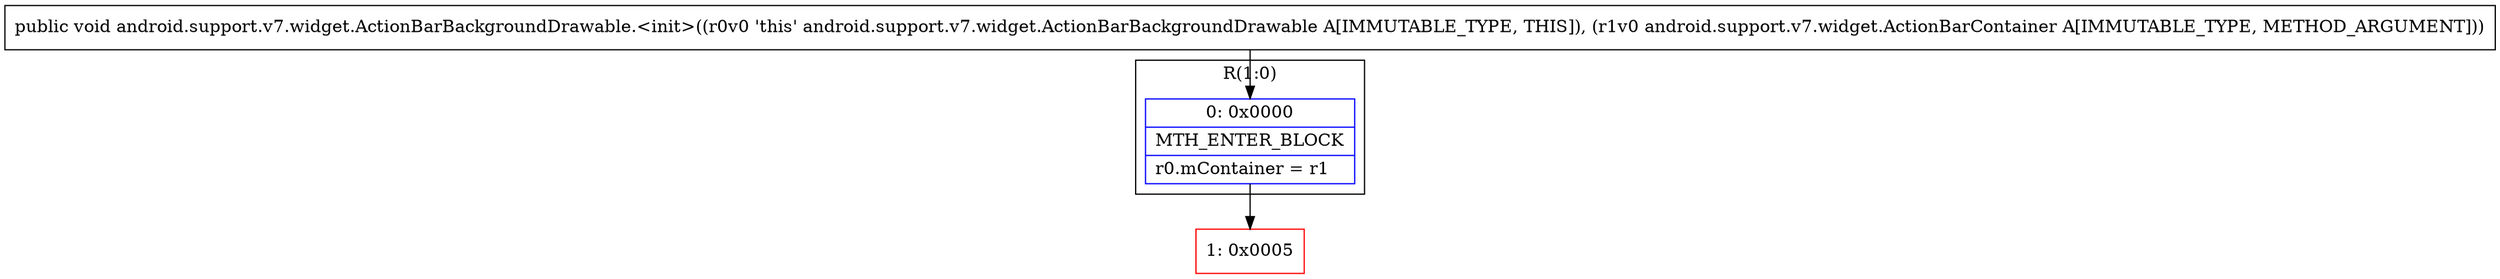 digraph "CFG forandroid.support.v7.widget.ActionBarBackgroundDrawable.\<init\>(Landroid\/support\/v7\/widget\/ActionBarContainer;)V" {
subgraph cluster_Region_578532604 {
label = "R(1:0)";
node [shape=record,color=blue];
Node_0 [shape=record,label="{0\:\ 0x0000|MTH_ENTER_BLOCK\l|r0.mContainer = r1\l}"];
}
Node_1 [shape=record,color=red,label="{1\:\ 0x0005}"];
MethodNode[shape=record,label="{public void android.support.v7.widget.ActionBarBackgroundDrawable.\<init\>((r0v0 'this' android.support.v7.widget.ActionBarBackgroundDrawable A[IMMUTABLE_TYPE, THIS]), (r1v0 android.support.v7.widget.ActionBarContainer A[IMMUTABLE_TYPE, METHOD_ARGUMENT])) }"];
MethodNode -> Node_0;
Node_0 -> Node_1;
}


